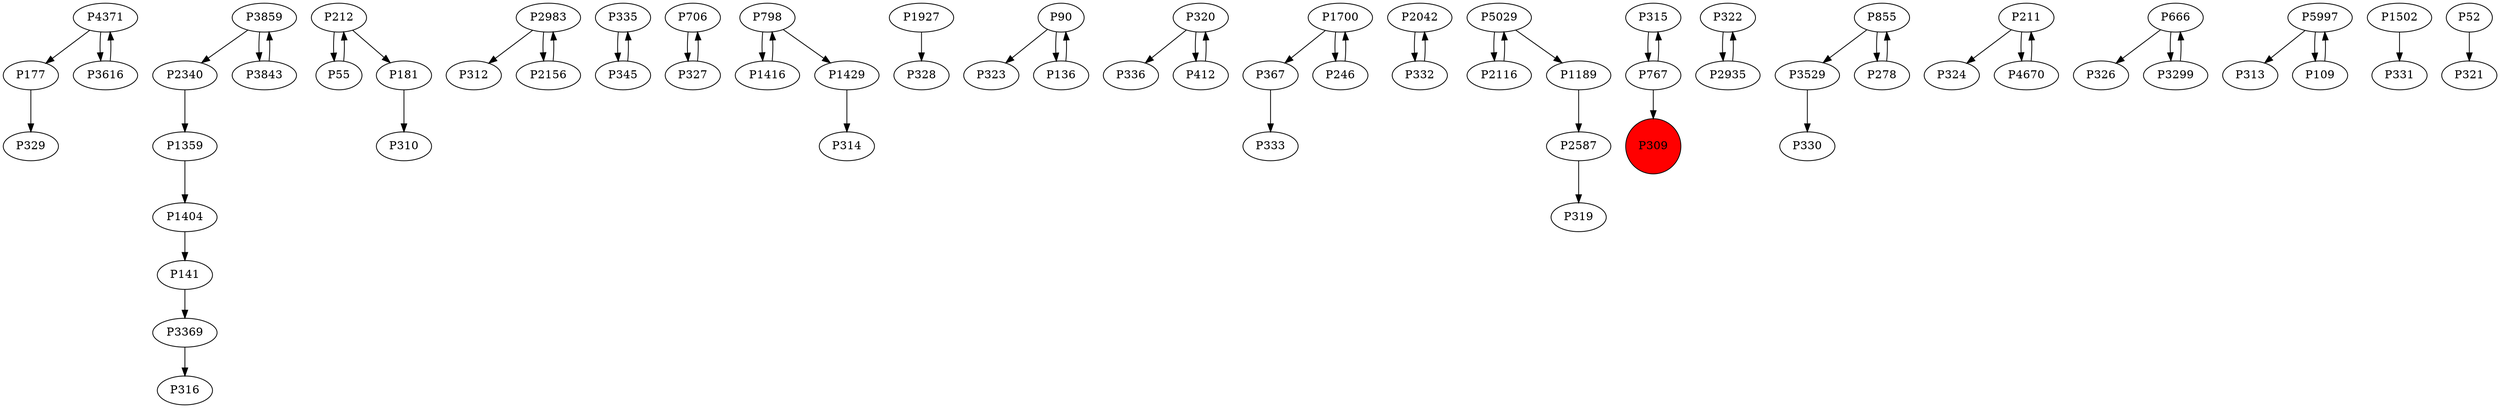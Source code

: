 digraph {
	P177 -> P329
	P3369 -> P316
	P181 -> P310
	P2983 -> P312
	P335 -> P345
	P4371 -> P177
	P706 -> P327
	P798 -> P1416
	P1927 -> P328
	P90 -> P323
	P1416 -> P798
	P320 -> P336
	P1700 -> P367
	P2042 -> P332
	P5029 -> P2116
	P315 -> P767
	P2156 -> P2983
	P1404 -> P141
	P322 -> P2935
	P412 -> P320
	P367 -> P333
	P767 -> P309
	P345 -> P335
	P1359 -> P1404
	P855 -> P3529
	P211 -> P324
	P3529 -> P330
	P5029 -> P1189
	P767 -> P315
	P2340 -> P1359
	P4371 -> P3616
	P2983 -> P2156
	P4670 -> P211
	P327 -> P706
	P90 -> P136
	P666 -> P326
	P136 -> P90
	P1429 -> P314
	P55 -> P212
	P212 -> P181
	P3859 -> P3843
	P212 -> P55
	P141 -> P3369
	P332 -> P2042
	P3299 -> P666
	P320 -> P412
	P2116 -> P5029
	P3616 -> P4371
	P855 -> P278
	P5997 -> P313
	P211 -> P4670
	P1189 -> P2587
	P1502 -> P331
	P246 -> P1700
	P1700 -> P246
	P798 -> P1429
	P2587 -> P319
	P666 -> P3299
	P109 -> P5997
	P3843 -> P3859
	P2935 -> P322
	P3859 -> P2340
	P278 -> P855
	P52 -> P321
	P5997 -> P109
	P309 [shape=circle]
	P309 [style=filled]
	P309 [fillcolor=red]
}